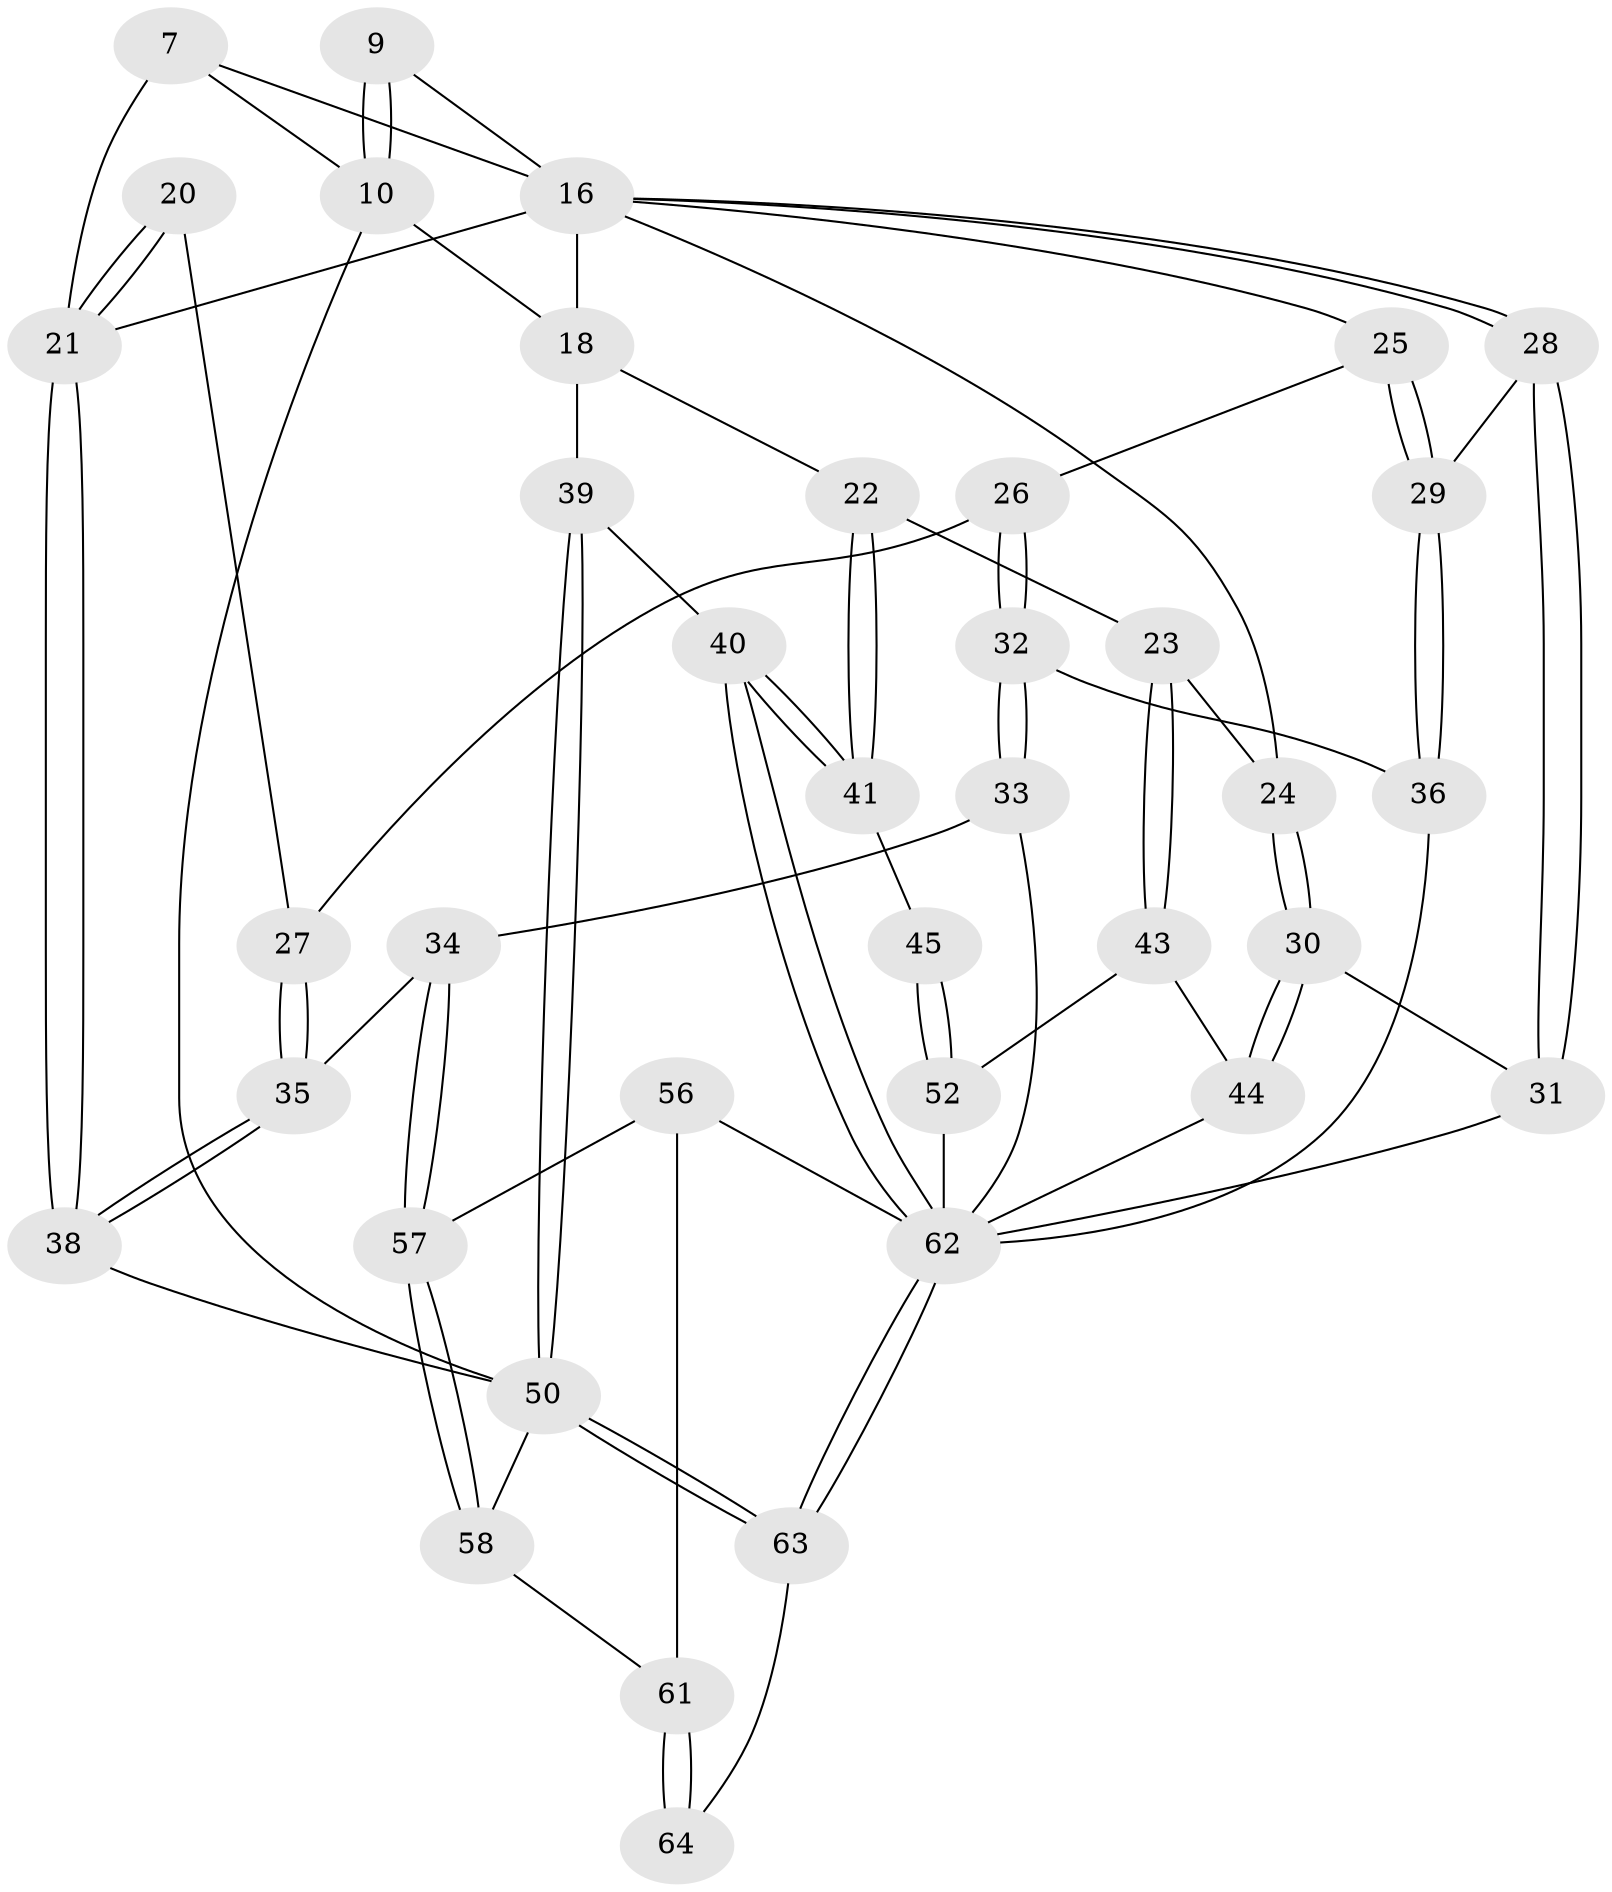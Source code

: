 // original degree distribution, {3: 0.03125, 4: 0.25, 6: 0.21875, 5: 0.5}
// Generated by graph-tools (version 1.1) at 2025/06/03/04/25 22:06:41]
// undirected, 38 vertices, 86 edges
graph export_dot {
graph [start="1"]
  node [color=gray90,style=filled];
  7 [pos="+0+0.022185250322848567",super="+6"];
  9 [pos="+0.9762531975672991+0",super="+4"];
  10 [pos="+1+0",super="+8"];
  16 [pos="+0.47413885171177916+0.26006720354905005",super="+11+1+15+14"];
  18 [pos="+0.8896320999970259+0.40906805318769146",super="+17"];
  20 [pos="+0+0.37629348404853147"];
  21 [pos="+0+0.39868866580586815",super="+19+13+12"];
  22 [pos="+0.8745384303957593+0.41638370546293585"];
  23 [pos="+0.8308764162660913+0.43385248136961185"];
  24 [pos="+0.7934019432241403+0.43089377807664886"];
  25 [pos="+0.211506284146735+0.2758623556660257"];
  26 [pos="+0.15821165362979264+0.3993575380888569"];
  27 [pos="+0.15227876256381317+0.3988828876391394"];
  28 [pos="+0.4642188608009884+0.2858941649316066"];
  29 [pos="+0.4069194932335826+0.3259857200603661"];
  30 [pos="+0.701696152618451+0.4746103030064075"];
  31 [pos="+0.5664160585873913+0.4080867264611482"];
  32 [pos="+0.25214780779205004+0.5382802432019071"];
  33 [pos="+0.2334959219883353+0.6393677416669047"];
  34 [pos="+0.08454334940046003+0.7081984278817179"];
  35 [pos="+0+0.6846800031238679"];
  36 [pos="+0.3924084210637488+0.35904044473288643"];
  38 [pos="+0+0.6634811786229949"];
  39 [pos="+1+0.8314139648225123"];
  40 [pos="+1+0.8047173146858431"];
  41 [pos="+1+0.7944162397731066"];
  43 [pos="+0.8589788551452522+0.6412376834364532"];
  44 [pos="+0.6681526815229798+0.5773161517778399"];
  45 [pos="+0.9896993652639376+0.7853692660654485"];
  50 [pos="+1+1",super="+42"];
  52 [pos="+0.7119660699352782+0.9576644662381106",super="+51+46"];
  56 [pos="+0.17898732483325558+0.8525147131495325",super="+55"];
  57 [pos="+0.1028554365987487+0.7560660903586041"];
  58 [pos="+0.0544150251869955+1"];
  61 [pos="+0.3581675046101283+0.965926640476459",super="+60"];
  62 [pos="+0.6689615738075945+1",super="+53+54+48"];
  63 [pos="+0.6647666827347092+1"];
  64 [pos="+0.36863677895450186+1"];
  7 -- 21 [weight=2];
  7 -- 10;
  7 -- 16;
  9 -- 10 [weight=2];
  9 -- 10;
  9 -- 16 [weight=2];
  10 -- 50 [weight=2];
  10 -- 18;
  16 -- 28;
  16 -- 28;
  16 -- 25;
  16 -- 21;
  16 -- 24;
  16 -- 18;
  18 -- 22;
  18 -- 39;
  20 -- 21 [weight=2];
  20 -- 21;
  20 -- 27;
  21 -- 38;
  21 -- 38;
  22 -- 23;
  22 -- 41;
  22 -- 41;
  23 -- 24;
  23 -- 43;
  23 -- 43;
  24 -- 30;
  24 -- 30;
  25 -- 26;
  25 -- 29;
  25 -- 29;
  26 -- 27;
  26 -- 32;
  26 -- 32;
  27 -- 35;
  27 -- 35;
  28 -- 29;
  28 -- 31;
  28 -- 31;
  29 -- 36;
  29 -- 36;
  30 -- 31;
  30 -- 44;
  30 -- 44;
  31 -- 62;
  32 -- 33;
  32 -- 33;
  32 -- 36;
  33 -- 34;
  33 -- 62;
  34 -- 35;
  34 -- 57;
  34 -- 57;
  35 -- 38;
  35 -- 38;
  36 -- 62;
  38 -- 50;
  39 -- 40;
  39 -- 50;
  39 -- 50;
  40 -- 41;
  40 -- 41;
  40 -- 62;
  40 -- 62;
  41 -- 45;
  43 -- 44;
  43 -- 52;
  44 -- 62;
  45 -- 52 [weight=2];
  45 -- 52;
  50 -- 63;
  50 -- 63;
  50 -- 58;
  52 -- 62 [weight=2];
  56 -- 57;
  56 -- 61 [weight=2];
  56 -- 62;
  57 -- 58;
  57 -- 58;
  58 -- 61;
  61 -- 64 [weight=2];
  61 -- 64;
  62 -- 63;
  62 -- 63;
  63 -- 64;
}
